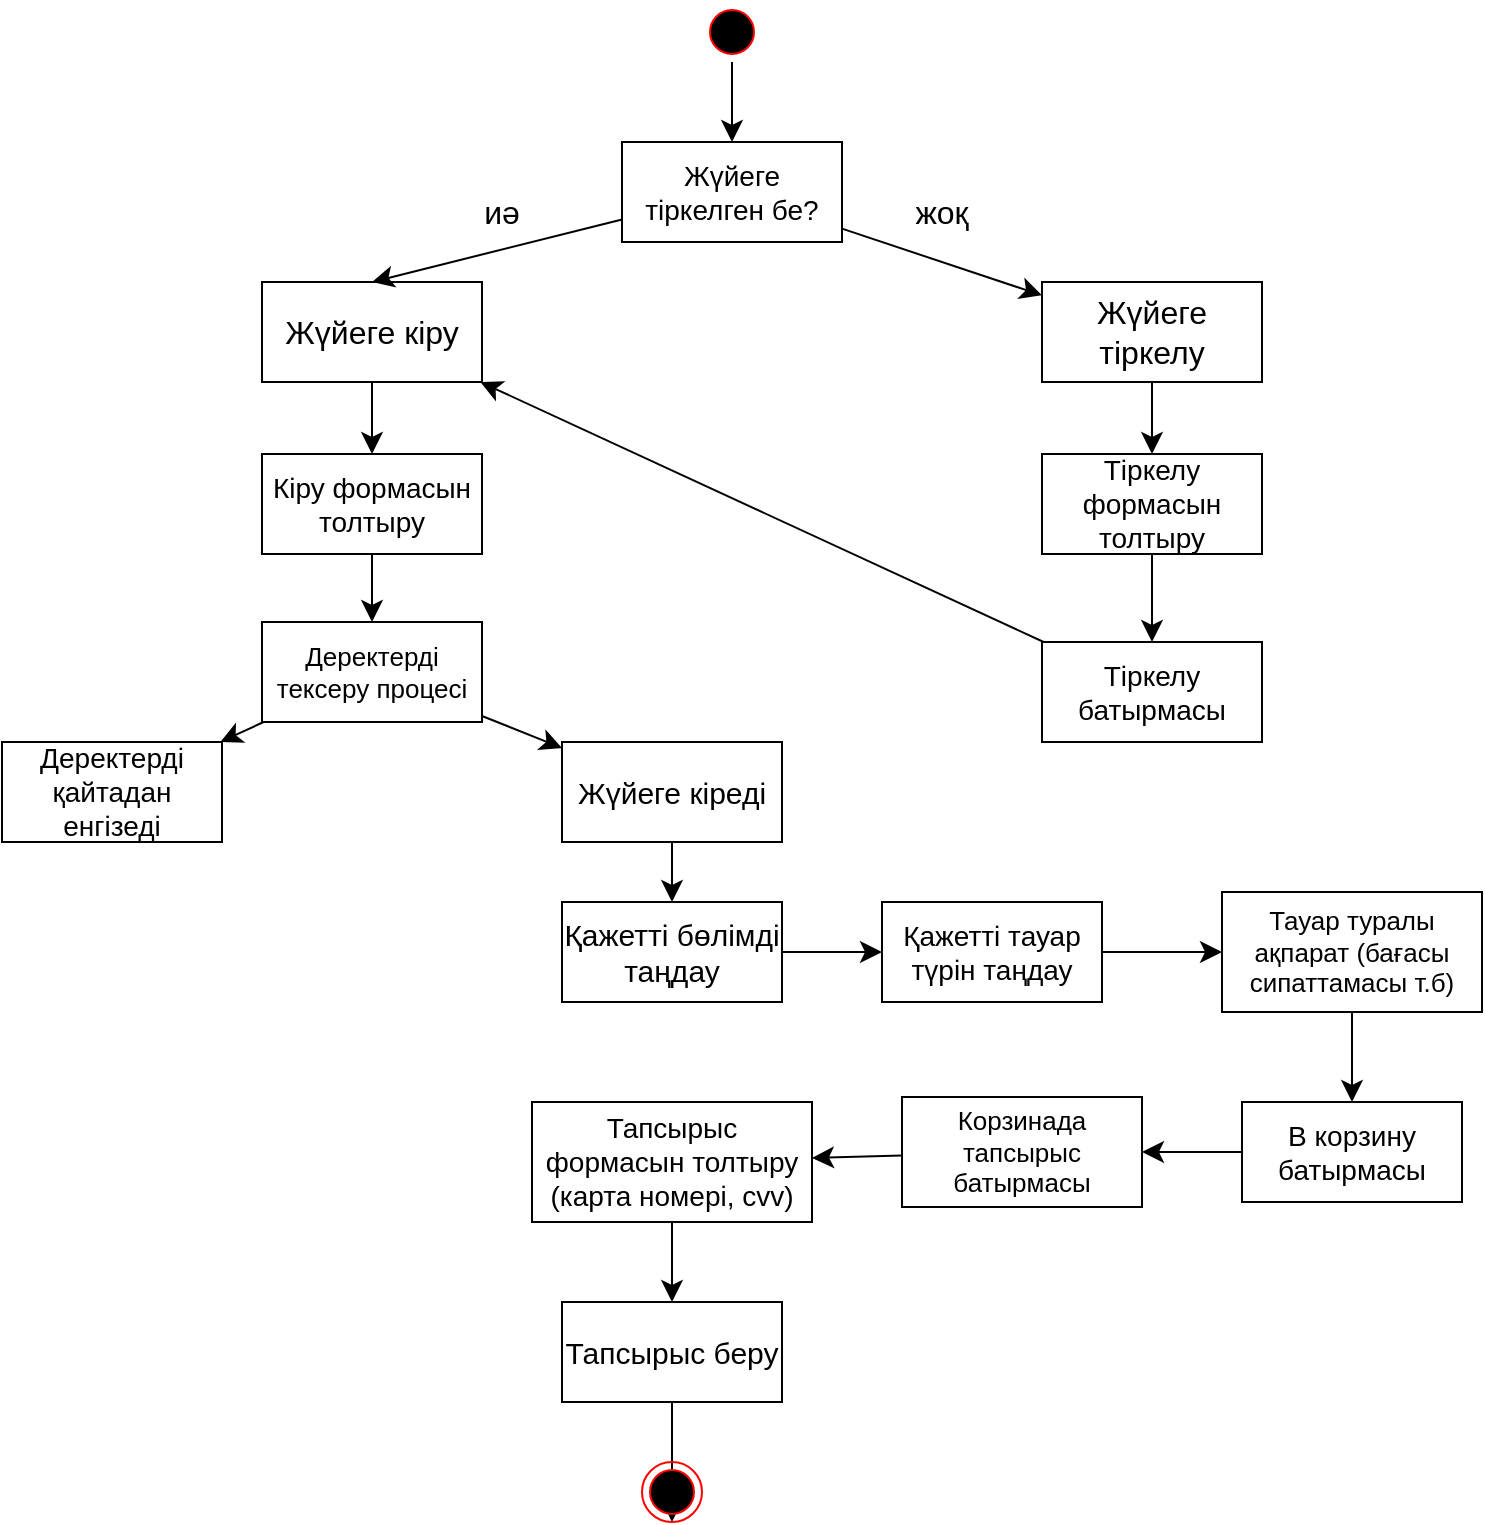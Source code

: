 <mxfile version="24.4.8" type="github">
  <diagram id="R2lEEEUBdFMjLlhIrx00" name="Page-1">
    <mxGraphModel dx="1193" dy="1035" grid="1" gridSize="10" guides="1" tooltips="1" connect="1" arrows="1" fold="1" page="1" pageScale="1" pageWidth="583" pageHeight="827" math="0" shadow="0" extFonts="Permanent Marker^https://fonts.googleapis.com/css?family=Permanent+Marker">
      <root>
        <mxCell id="0" />
        <mxCell id="1" parent="0" />
        <mxCell id="sTnMUY-ruMFpIgcUdMvu-33" style="edgeStyle=none;curved=1;rounded=0;orthogonalLoop=1;jettySize=auto;html=1;fontSize=12;startSize=8;endSize=8;" parent="1" source="sTnMUY-ruMFpIgcUdMvu-3" target="sTnMUY-ruMFpIgcUdMvu-19" edge="1">
          <mxGeometry relative="1" as="geometry" />
        </mxCell>
        <mxCell id="sTnMUY-ruMFpIgcUdMvu-3" value="" style="ellipse;html=1;shape=startState;fillColor=#000000;strokeColor=#ff0000;" parent="1" vertex="1">
          <mxGeometry x="410" y="50" width="30" height="30" as="geometry" />
        </mxCell>
        <mxCell id="sTnMUY-ruMFpIgcUdMvu-44" style="edgeStyle=none;curved=1;rounded=0;orthogonalLoop=1;jettySize=auto;html=1;fontSize=12;startSize=8;endSize=8;" parent="1" source="sTnMUY-ruMFpIgcUdMvu-6" target="sTnMUY-ruMFpIgcUdMvu-34" edge="1">
          <mxGeometry relative="1" as="geometry" />
        </mxCell>
        <mxCell id="sTnMUY-ruMFpIgcUdMvu-6" value="&lt;font style=&quot;font-size: 16px;&quot;&gt;Жү&lt;/font&gt;&lt;span style=&quot;font-size: 16px; background-color: initial;&quot;&gt;йеге кіру&lt;/span&gt;" style="html=1;whiteSpace=wrap;fillColor=none;" parent="1" vertex="1">
          <mxGeometry x="190" y="190" width="110" height="50" as="geometry" />
        </mxCell>
        <mxCell id="sTnMUY-ruMFpIgcUdMvu-47" value="" style="edgeStyle=none;curved=1;rounded=0;orthogonalLoop=1;jettySize=auto;html=1;fontSize=12;startSize=8;endSize=8;" parent="1" source="sTnMUY-ruMFpIgcUdMvu-7" target="sTnMUY-ruMFpIgcUdMvu-10" edge="1">
          <mxGeometry relative="1" as="geometry" />
        </mxCell>
        <mxCell id="sTnMUY-ruMFpIgcUdMvu-7" value="&lt;font style=&quot;font-size: 15px;&quot;&gt;Қажетті бөлімді таңдау&lt;/font&gt;" style="html=1;whiteSpace=wrap;fillColor=none;" parent="1" vertex="1">
          <mxGeometry x="340" y="500" width="110" height="50" as="geometry" />
        </mxCell>
        <mxCell id="sTnMUY-ruMFpIgcUdMvu-8" style="edgeStyle=none;curved=1;rounded=0;orthogonalLoop=1;jettySize=auto;html=1;exitX=0;exitY=0.5;exitDx=0;exitDy=0;fontSize=12;startSize=8;endSize=8;" parent="1" source="sTnMUY-ruMFpIgcUdMvu-7" target="sTnMUY-ruMFpIgcUdMvu-7" edge="1">
          <mxGeometry relative="1" as="geometry" />
        </mxCell>
        <mxCell id="sTnMUY-ruMFpIgcUdMvu-48" style="edgeStyle=none;curved=1;rounded=0;orthogonalLoop=1;jettySize=auto;html=1;fontSize=12;startSize=8;endSize=8;" parent="1" source="sTnMUY-ruMFpIgcUdMvu-10" target="sTnMUY-ruMFpIgcUdMvu-12" edge="1">
          <mxGeometry relative="1" as="geometry" />
        </mxCell>
        <mxCell id="sTnMUY-ruMFpIgcUdMvu-10" value="&lt;font style=&quot;font-size: 14px;&quot;&gt;Қажетті тауар түрін таңдау&lt;/font&gt;" style="html=1;whiteSpace=wrap;fillColor=none;" parent="1" vertex="1">
          <mxGeometry x="500" y="500" width="110" height="50" as="geometry" />
        </mxCell>
        <mxCell id="sTnMUY-ruMFpIgcUdMvu-49" style="edgeStyle=none;curved=1;rounded=0;orthogonalLoop=1;jettySize=auto;html=1;fontSize=12;startSize=8;endSize=8;" parent="1" source="sTnMUY-ruMFpIgcUdMvu-12" target="sTnMUY-ruMFpIgcUdMvu-15" edge="1">
          <mxGeometry relative="1" as="geometry" />
        </mxCell>
        <mxCell id="sTnMUY-ruMFpIgcUdMvu-12" value="&lt;font style=&quot;font-size: 13px;&quot;&gt;Тауар туралы ақпарат (бағасы сипаттамасы т.б)&lt;/font&gt;" style="html=1;whiteSpace=wrap;fillColor=none;" parent="1" vertex="1">
          <mxGeometry x="670" y="495" width="130" height="60" as="geometry" />
        </mxCell>
        <mxCell id="sTnMUY-ruMFpIgcUdMvu-50" style="edgeStyle=none;curved=1;rounded=0;orthogonalLoop=1;jettySize=auto;html=1;fontSize=12;startSize=8;endSize=8;" parent="1" source="sTnMUY-ruMFpIgcUdMvu-15" target="sTnMUY-ruMFpIgcUdMvu-17" edge="1">
          <mxGeometry relative="1" as="geometry" />
        </mxCell>
        <mxCell id="sTnMUY-ruMFpIgcUdMvu-15" value="&lt;font style=&quot;font-size: 14px;&quot;&gt;В корзину батырмасы&lt;/font&gt;" style="html=1;whiteSpace=wrap;fillColor=none;" parent="1" vertex="1">
          <mxGeometry x="680" y="600" width="110" height="50" as="geometry" />
        </mxCell>
        <mxCell id="sTnMUY-ruMFpIgcUdMvu-56" style="edgeStyle=none;curved=1;rounded=0;orthogonalLoop=1;jettySize=auto;html=1;fontSize=12;startSize=8;endSize=8;" parent="1" source="sTnMUY-ruMFpIgcUdMvu-17" target="sTnMUY-ruMFpIgcUdMvu-55" edge="1">
          <mxGeometry relative="1" as="geometry" />
        </mxCell>
        <mxCell id="sTnMUY-ruMFpIgcUdMvu-17" value="&lt;font style=&quot;font-size: 13px;&quot;&gt;Корзинада тапсырыс батырмасы&lt;/font&gt;" style="html=1;whiteSpace=wrap;fillColor=none;" parent="1" vertex="1">
          <mxGeometry x="510" y="597.5" width="120" height="55" as="geometry" />
        </mxCell>
        <mxCell id="sTnMUY-ruMFpIgcUdMvu-40" style="edgeStyle=none;curved=1;rounded=0;orthogonalLoop=1;jettySize=auto;html=1;entryX=0.5;entryY=0;entryDx=0;entryDy=0;fontSize=12;startSize=8;endSize=8;" parent="1" source="sTnMUY-ruMFpIgcUdMvu-19" target="sTnMUY-ruMFpIgcUdMvu-6" edge="1">
          <mxGeometry relative="1" as="geometry" />
        </mxCell>
        <mxCell id="sTnMUY-ruMFpIgcUdMvu-42" style="edgeStyle=none;curved=1;rounded=0;orthogonalLoop=1;jettySize=auto;html=1;fontSize=12;startSize=8;endSize=8;" parent="1" source="sTnMUY-ruMFpIgcUdMvu-19" target="sTnMUY-ruMFpIgcUdMvu-20" edge="1">
          <mxGeometry relative="1" as="geometry" />
        </mxCell>
        <mxCell id="sTnMUY-ruMFpIgcUdMvu-19" value="&lt;font style=&quot;font-size: 14px;&quot;&gt;Жүйеге тіркелген бе?&lt;/font&gt;" style="html=1;whiteSpace=wrap;fillColor=none;" parent="1" vertex="1">
          <mxGeometry x="370" y="120" width="110" height="50" as="geometry" />
        </mxCell>
        <mxCell id="sTnMUY-ruMFpIgcUdMvu-26" style="edgeStyle=none;curved=1;rounded=0;orthogonalLoop=1;jettySize=auto;html=1;fontSize=12;startSize=8;endSize=8;" parent="1" source="sTnMUY-ruMFpIgcUdMvu-20" target="sTnMUY-ruMFpIgcUdMvu-25" edge="1">
          <mxGeometry relative="1" as="geometry" />
        </mxCell>
        <mxCell id="sTnMUY-ruMFpIgcUdMvu-20" value="&lt;font style=&quot;font-size: 16px;&quot;&gt;Жүйеге тіркелу&lt;/font&gt;" style="html=1;whiteSpace=wrap;fillColor=none;" parent="1" vertex="1">
          <mxGeometry x="580" y="190" width="110" height="50" as="geometry" />
        </mxCell>
        <mxCell id="sTnMUY-ruMFpIgcUdMvu-29" style="edgeStyle=none;curved=1;rounded=0;orthogonalLoop=1;jettySize=auto;html=1;fontSize=12;startSize=8;endSize=8;" parent="1" source="sTnMUY-ruMFpIgcUdMvu-25" target="sTnMUY-ruMFpIgcUdMvu-27" edge="1">
          <mxGeometry relative="1" as="geometry" />
        </mxCell>
        <mxCell id="sTnMUY-ruMFpIgcUdMvu-25" value="&lt;font style=&quot;font-size: 14px;&quot;&gt;Тіркелу формасын толтыру&lt;/font&gt;" style="html=1;whiteSpace=wrap;fillColor=none;" parent="1" vertex="1">
          <mxGeometry x="580" y="276" width="110" height="50" as="geometry" />
        </mxCell>
        <mxCell id="sTnMUY-ruMFpIgcUdMvu-54" style="edgeStyle=none;curved=1;rounded=0;orthogonalLoop=1;jettySize=auto;html=1;fontSize=12;startSize=8;endSize=8;" parent="1" source="sTnMUY-ruMFpIgcUdMvu-27" target="sTnMUY-ruMFpIgcUdMvu-6" edge="1">
          <mxGeometry relative="1" as="geometry" />
        </mxCell>
        <mxCell id="sTnMUY-ruMFpIgcUdMvu-27" value="&lt;font style=&quot;font-size: 14px;&quot;&gt;Тіркелу батырмасы&lt;/font&gt;" style="html=1;whiteSpace=wrap;fillColor=none;" parent="1" vertex="1">
          <mxGeometry x="580" y="370" width="110" height="50" as="geometry" />
        </mxCell>
        <mxCell id="sTnMUY-ruMFpIgcUdMvu-43" style="edgeStyle=none;curved=1;rounded=0;orthogonalLoop=1;jettySize=auto;html=1;fontSize=12;startSize=8;endSize=8;" parent="1" source="sTnMUY-ruMFpIgcUdMvu-34" target="sTnMUY-ruMFpIgcUdMvu-35" edge="1">
          <mxGeometry relative="1" as="geometry" />
        </mxCell>
        <mxCell id="sTnMUY-ruMFpIgcUdMvu-34" value="&lt;font style=&quot;font-size: 14px;&quot;&gt;Кіру формасын толтыру&lt;/font&gt;" style="html=1;whiteSpace=wrap;fillColor=none;" parent="1" vertex="1">
          <mxGeometry x="190" y="276" width="110" height="50" as="geometry" />
        </mxCell>
        <mxCell id="sTnMUY-ruMFpIgcUdMvu-38" style="edgeStyle=none;curved=1;rounded=0;orthogonalLoop=1;jettySize=auto;html=1;fontSize=12;startSize=8;endSize=8;" parent="1" source="sTnMUY-ruMFpIgcUdMvu-35" target="sTnMUY-ruMFpIgcUdMvu-36" edge="1">
          <mxGeometry relative="1" as="geometry" />
        </mxCell>
        <mxCell id="sTnMUY-ruMFpIgcUdMvu-39" style="edgeStyle=none;curved=1;rounded=0;orthogonalLoop=1;jettySize=auto;html=1;fontSize=12;startSize=8;endSize=8;" parent="1" source="sTnMUY-ruMFpIgcUdMvu-35" target="sTnMUY-ruMFpIgcUdMvu-37" edge="1">
          <mxGeometry relative="1" as="geometry" />
        </mxCell>
        <mxCell id="sTnMUY-ruMFpIgcUdMvu-35" value="&lt;font style=&quot;font-size: 13px;&quot;&gt;Деректерді тексеру процесі&lt;/font&gt;" style="html=1;whiteSpace=wrap;fillColor=none;" parent="1" vertex="1">
          <mxGeometry x="190" y="360" width="110" height="50" as="geometry" />
        </mxCell>
        <mxCell id="sTnMUY-ruMFpIgcUdMvu-36" value="&lt;font style=&quot;font-size: 14px;&quot;&gt;Деректерді қайтадан енгізеді&lt;/font&gt;" style="html=1;whiteSpace=wrap;fillColor=none;" parent="1" vertex="1">
          <mxGeometry x="60" y="420" width="110" height="50" as="geometry" />
        </mxCell>
        <mxCell id="sTnMUY-ruMFpIgcUdMvu-45" style="edgeStyle=none;curved=1;rounded=0;orthogonalLoop=1;jettySize=auto;html=1;fontSize=12;startSize=8;endSize=8;" parent="1" source="sTnMUY-ruMFpIgcUdMvu-37" target="sTnMUY-ruMFpIgcUdMvu-7" edge="1">
          <mxGeometry relative="1" as="geometry" />
        </mxCell>
        <mxCell id="sTnMUY-ruMFpIgcUdMvu-37" value="&lt;font style=&quot;font-size: 15px;&quot;&gt;Жүйеге кіреді&lt;/font&gt;" style="html=1;whiteSpace=wrap;fillColor=none;" parent="1" vertex="1">
          <mxGeometry x="340" y="420" width="110" height="50" as="geometry" />
        </mxCell>
        <mxCell id="sTnMUY-ruMFpIgcUdMvu-51" value="иә" style="text;strokeColor=none;align=center;fillColor=none;html=1;verticalAlign=middle;whiteSpace=wrap;rounded=0;fontSize=16;" parent="1" vertex="1">
          <mxGeometry x="280" y="140" width="60" height="30" as="geometry" />
        </mxCell>
        <mxCell id="sTnMUY-ruMFpIgcUdMvu-53" value="жоқ" style="text;strokeColor=none;align=center;fillColor=none;html=1;verticalAlign=middle;whiteSpace=wrap;rounded=0;fontSize=16;" parent="1" vertex="1">
          <mxGeometry x="500" y="140" width="60" height="30" as="geometry" />
        </mxCell>
        <mxCell id="sTnMUY-ruMFpIgcUdMvu-58" style="edgeStyle=none;curved=1;rounded=0;orthogonalLoop=1;jettySize=auto;html=1;fontSize=12;startSize=8;endSize=8;" parent="1" source="sTnMUY-ruMFpIgcUdMvu-55" target="sTnMUY-ruMFpIgcUdMvu-57" edge="1">
          <mxGeometry relative="1" as="geometry">
            <mxPoint x="1055" y="649" as="sourcePoint" />
          </mxGeometry>
        </mxCell>
        <mxCell id="sTnMUY-ruMFpIgcUdMvu-55" value="&lt;font style=&quot;font-size: 14px;&quot;&gt;Тапсырыс формасын толтыру (карта номері, cvv)&lt;/font&gt;" style="html=1;whiteSpace=wrap;fillColor=none;" parent="1" vertex="1">
          <mxGeometry x="325" y="600" width="140" height="60" as="geometry" />
        </mxCell>
        <mxCell id="sTnMUY-ruMFpIgcUdMvu-60" style="edgeStyle=none;curved=1;rounded=0;orthogonalLoop=1;jettySize=auto;html=1;entryX=0.5;entryY=1;entryDx=0;entryDy=0;fontSize=12;startSize=8;endSize=8;" parent="1" source="sTnMUY-ruMFpIgcUdMvu-57" target="sTnMUY-ruMFpIgcUdMvu-59" edge="1">
          <mxGeometry relative="1" as="geometry" />
        </mxCell>
        <mxCell id="sTnMUY-ruMFpIgcUdMvu-57" value="&lt;font style=&quot;font-size: 15px;&quot;&gt;Тапсырыс беру&lt;/font&gt;" style="html=1;whiteSpace=wrap;fillColor=none;" parent="1" vertex="1">
          <mxGeometry x="340" y="700" width="110" height="50" as="geometry" />
        </mxCell>
        <mxCell id="sTnMUY-ruMFpIgcUdMvu-59" value="" style="ellipse;html=1;shape=endState;fillColor=#000000;strokeColor=#ff0000;" parent="1" vertex="1">
          <mxGeometry x="380" y="780" width="30" height="30" as="geometry" />
        </mxCell>
      </root>
    </mxGraphModel>
  </diagram>
</mxfile>
